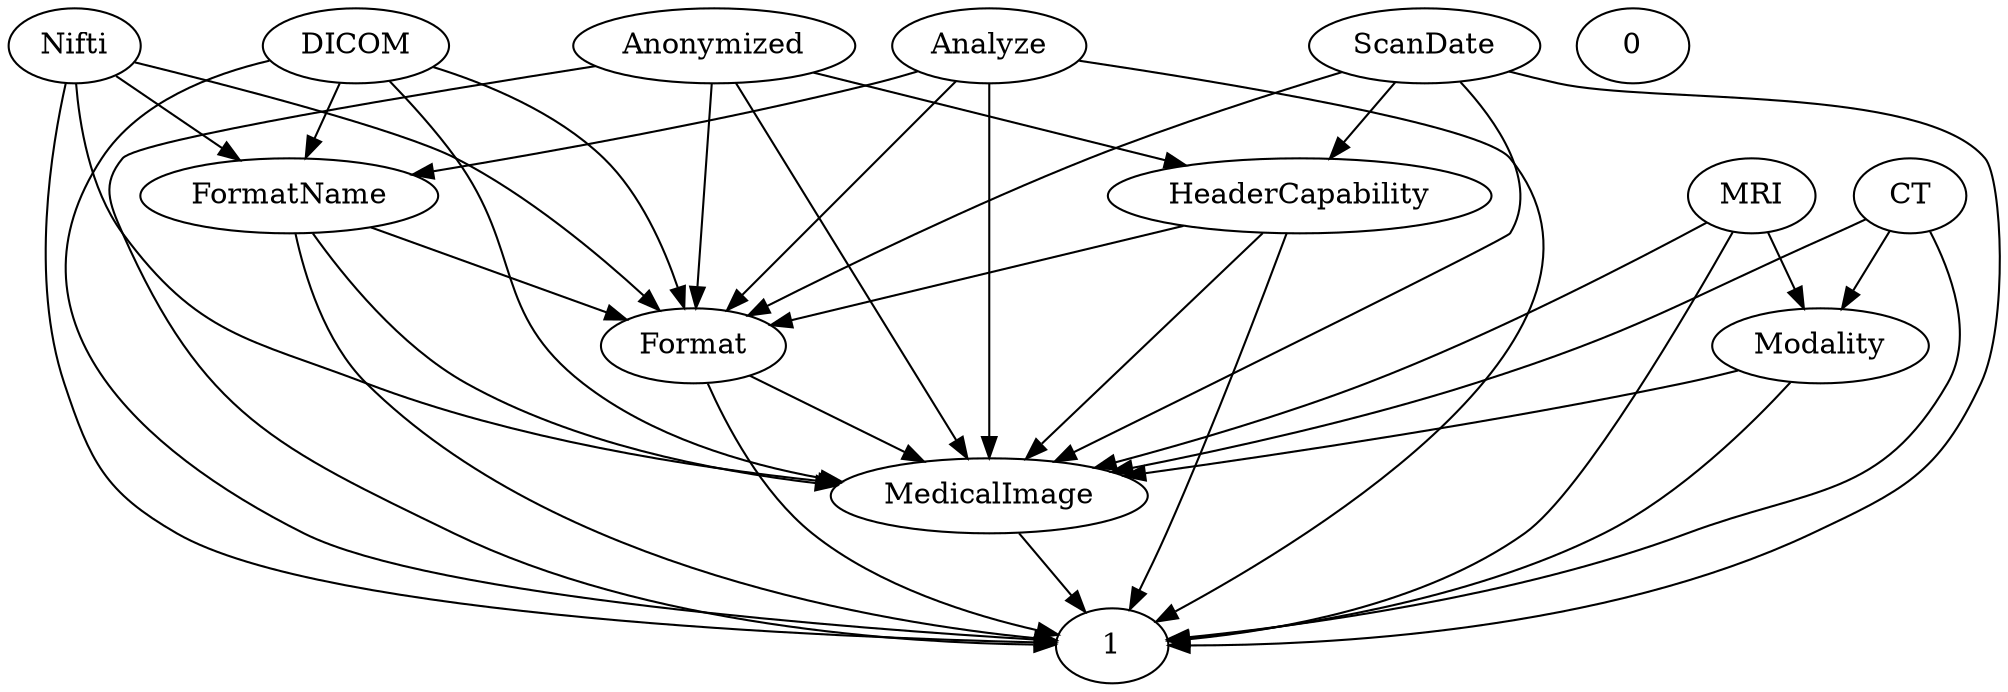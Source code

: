 digraph G {
  DICOM;
  Anonymized;
  Nifti;
  HeaderCapability;
  Modality;
  FormatName;
  MRI;
  MedicalImage;
  ScanDate;
  0;
  CT;
  Analyze;
  Format;
  1;
  DICOM -> FormatName;
  FormatName -> Format;
  ScanDate -> HeaderCapability;
  Modality -> MedicalImage;
  Format -> MedicalImage;
  MedicalImage -> 1;
  Analyze -> FormatName;
  HeaderCapability -> Format;
  Anonymized -> HeaderCapability;
  CT -> Modality;
  Nifti -> FormatName;
  MRI -> Modality;
  DICOM -> Format;
  Anonymized -> Format;
  Nifti -> Format;
  HeaderCapability -> MedicalImage;
  Modality -> 1;
  FormatName -> MedicalImage;
  MRI -> MedicalImage;
  MRI -> 1;
  ScanDate -> MedicalImage;
  ScanDate -> Format;
  CT -> MedicalImage;
  CT -> 1;
  Analyze -> MedicalImage;
  Analyze -> Format;
  Format -> 1;
  DICOM -> MedicalImage;
  DICOM -> 1;
  Anonymized -> MedicalImage;
  Anonymized -> 1;
  Nifti -> MedicalImage;
  Nifti -> 1;
  HeaderCapability -> 1;
  FormatName -> 1;
  ScanDate -> 1;
  Analyze -> 1;
}
